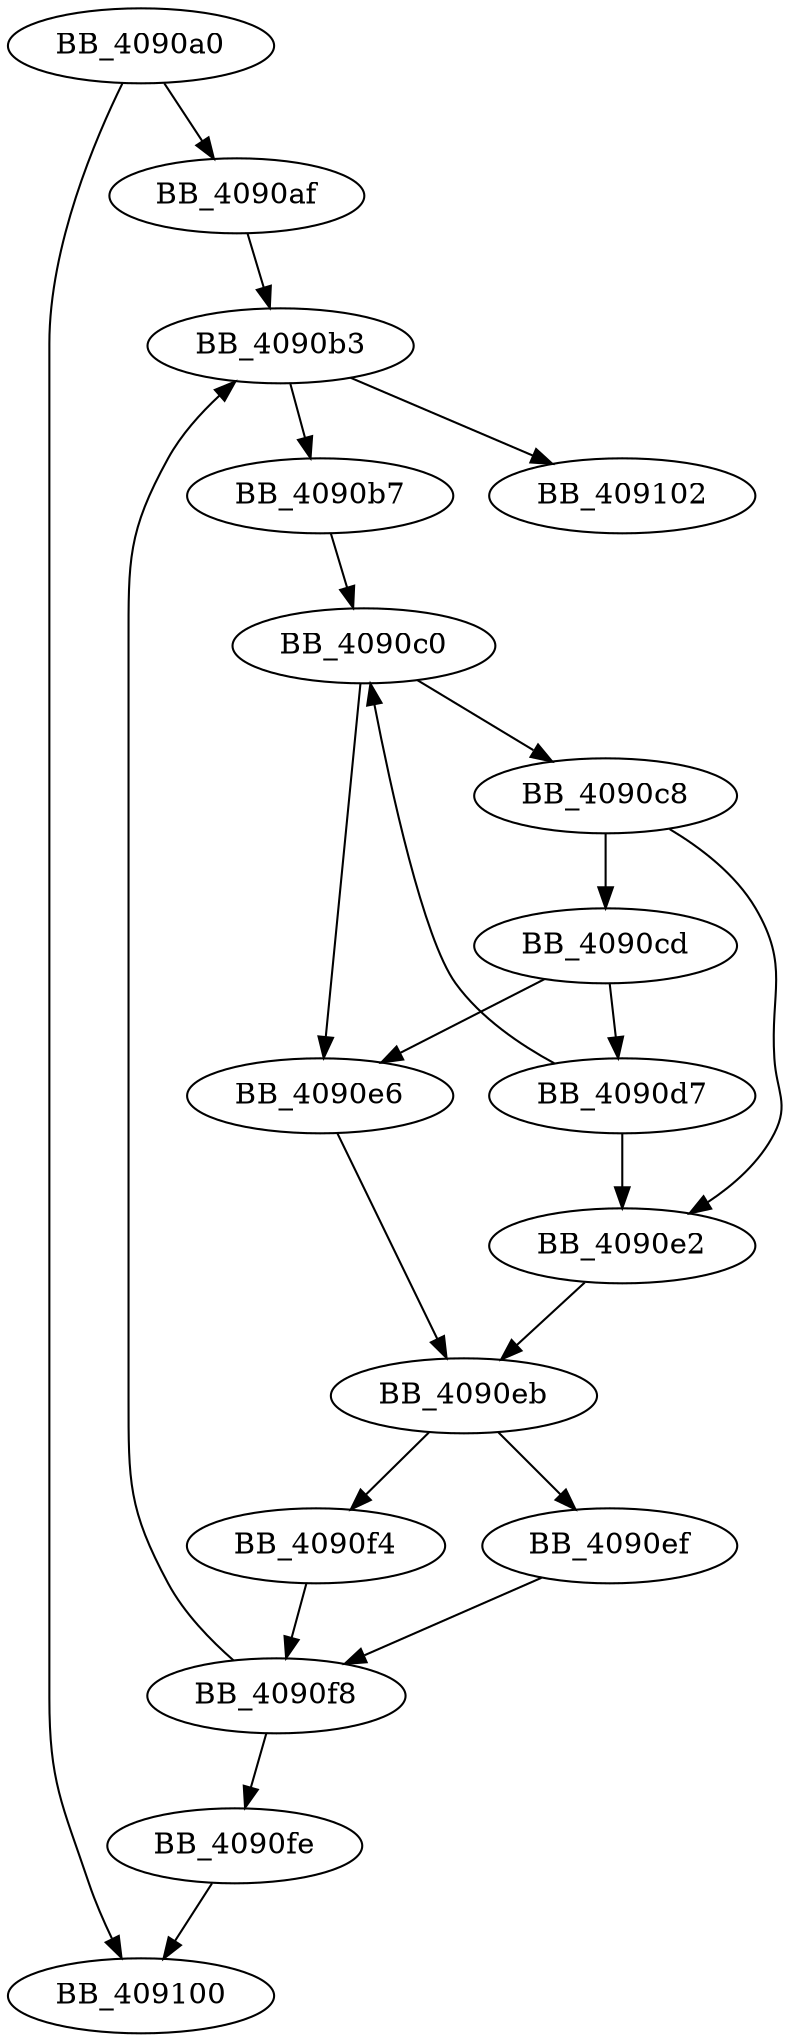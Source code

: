 DiGraph sub_4090A0{
BB_4090a0->BB_4090af
BB_4090a0->BB_409100
BB_4090af->BB_4090b3
BB_4090b3->BB_4090b7
BB_4090b3->BB_409102
BB_4090b7->BB_4090c0
BB_4090c0->BB_4090c8
BB_4090c0->BB_4090e6
BB_4090c8->BB_4090cd
BB_4090c8->BB_4090e2
BB_4090cd->BB_4090d7
BB_4090cd->BB_4090e6
BB_4090d7->BB_4090c0
BB_4090d7->BB_4090e2
BB_4090e2->BB_4090eb
BB_4090e6->BB_4090eb
BB_4090eb->BB_4090ef
BB_4090eb->BB_4090f4
BB_4090ef->BB_4090f8
BB_4090f4->BB_4090f8
BB_4090f8->BB_4090b3
BB_4090f8->BB_4090fe
BB_4090fe->BB_409100
}
